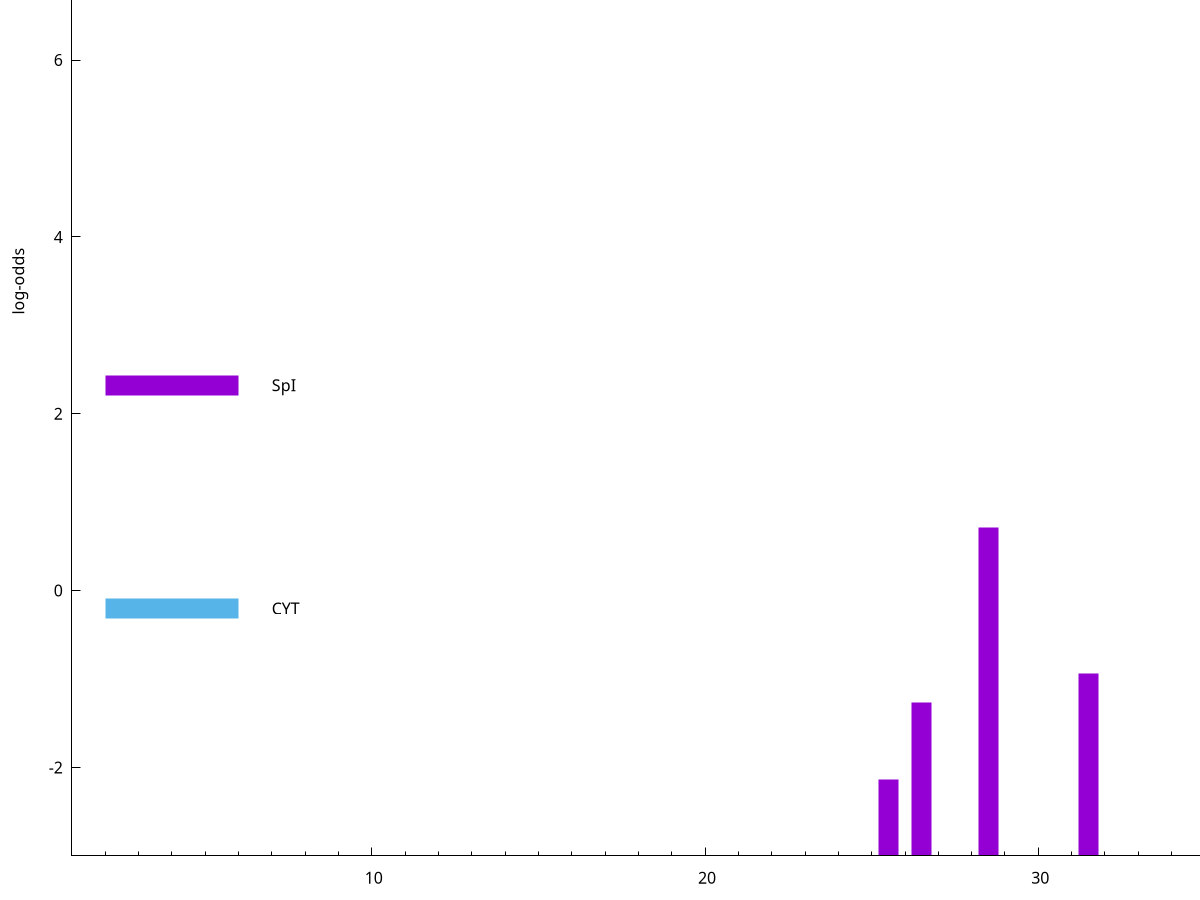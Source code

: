 set title "LipoP predictions for SRR4017849.gff"
set size 2., 1.4
set xrange [1:70] 
set mxtics 10
set yrange [-3:10]
set y2range [0:13]
set ylabel "log-odds"
set term postscript eps color solid "Helvetica" 30
set output "SRR4017849.gff218.eps"
set arrow from 2,9.14284 to 6,9.14284 nohead lt 4 lw 20
set label "TMH" at 7,9.14284
set arrow from 2,2.32262 to 6,2.32262 nohead lt 1 lw 20
set label "SpI" at 7,2.32262
set arrow from 2,-0.200913 to 6,-0.200913 nohead lt 3 lw 20
set label "CYT" at 7,-0.200913
set arrow from 2,9.14284 to 6,9.14284 nohead lt 4 lw 20
set label "TMH" at 7,9.14284
# NOTE: The scores below are the log-odds scores with the threshold
# NOTE: subtracted (a hack to make gnuplot make the histogram all
# NOTE: look nice).
plot "-" axes x1y2 title "" with impulses lt 1 lw 20
35.500000 3.858806
28.500000 3.712575
31.500000 2.066046
26.500000 1.737140
25.500000 0.861380
e
exit
